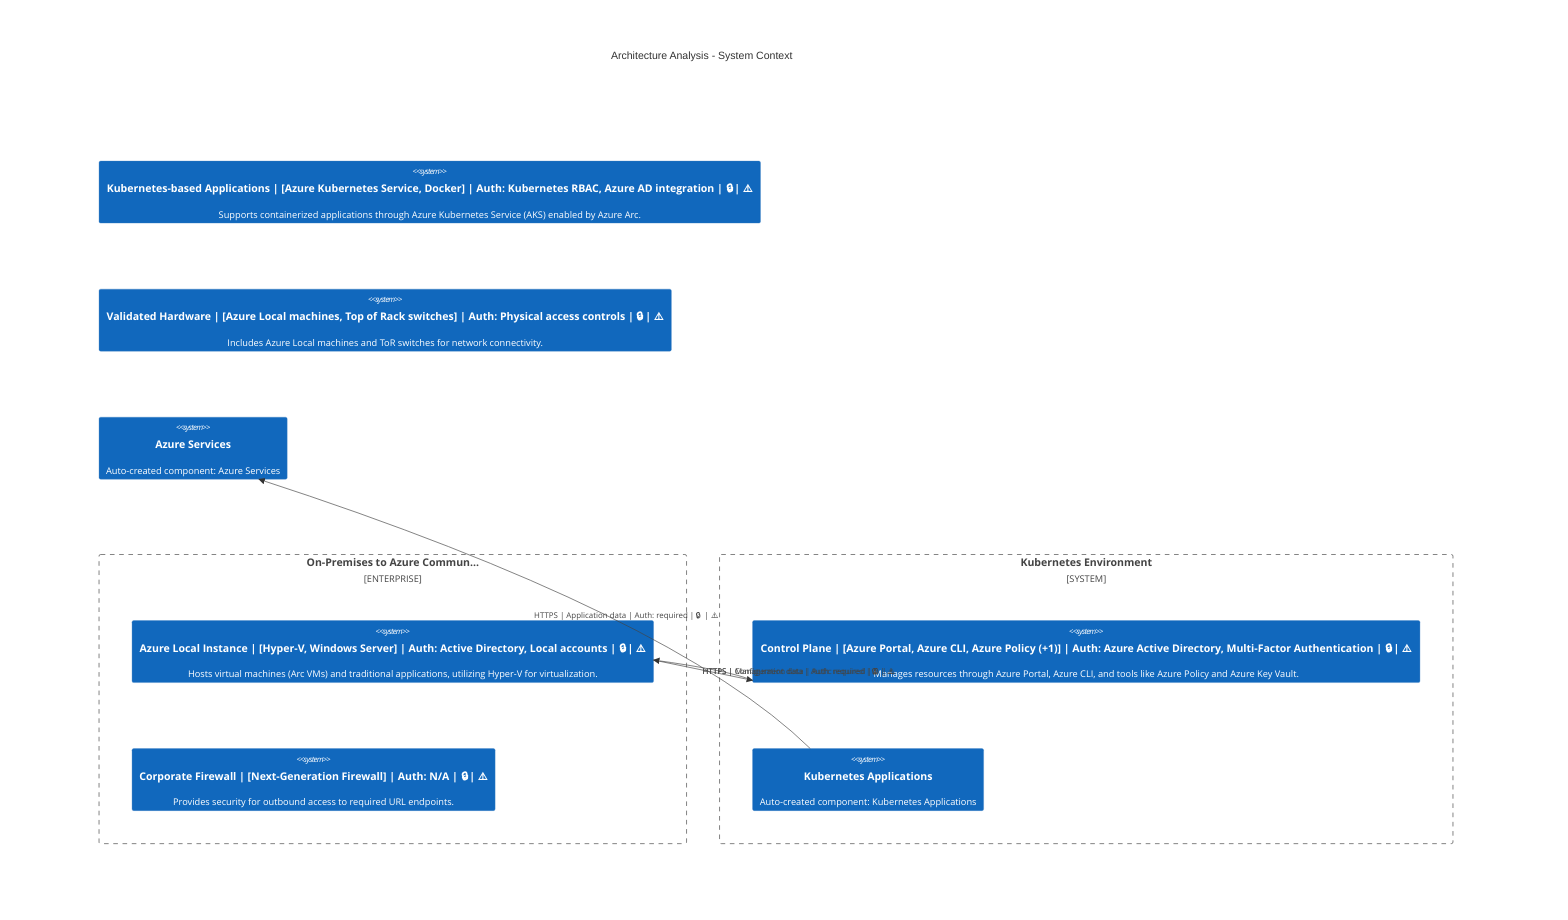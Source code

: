 C4Context
    title Architecture Analysis - System Context
    Enterprise_Boundary(tb_On_Premises_to_Azure_Communication, "On-Premises to Azure Commun...") {
        System(Azure_Local_Instance, "Azure Local Instance | [Hyper-V, Windows Server] | Auth: Active Directory, Local accounts | 🔒 | ⚠️", "Hosts virtual machines (Arc VMs) and traditional applications, utilizing Hyper-V for virtualization.")
        System(Control_Plane, "Control Plane | [Azure Portal, Azure CLI, Azure Policy (+1)] | Auth: Azure Active Directory, Multi-Factor Authentication | 🔒 | ⚠️", "Manages resources through Azure Portal, Azure CLI, and tools like Azure Policy and Azure Key Vault.")
        System(Corporate_Firewall, "Corporate Firewall | [Next-Generation Firewall] | Auth: N/A | 🔒 | ⚠️", "Provides security for outbound access to required URL endpoints.")
    }
    System_Boundary(tb_Kubernetes_Environment, "Kubernetes Environment") {
        System(Kubernetes_Applications, "Kubernetes Applications", "Auto-created component: Kubernetes Applications")
        System(Control_Plane, "Control Plane | [Azure Portal, Azure CLI, Azure Policy (+1)] | Auth: Azure Active Directory, Multi-Factor Authentication | 🔒 | ⚠️", "Manages resources through Azure Portal, Azure CLI, and tools like Azure Policy and Azure Key Vault.")
    }
    System(Kubernetes_based_Applications, "Kubernetes-based Applications | [Azure Kubernetes Service, Docker] | Auth: Kubernetes RBAC, Azure AD integration | 🔒 | ⚠️", "Supports containerized applications through Azure Kubernetes Service (AKS) enabled by Azure Arc.")
    System(Validated_Hardware, "Validated Hardware | [Azure Local machines, Top of Rack switches] | Auth: Physical access controls | 🔒 | ⚠️", "Includes Azure Local machines and ToR switches for network connectivity.")
    System(Azure_Services, "Azure Services", "Auto-created component: Azure Services")

    Rel(Azure_Local_Instance, Control_Plane, "HTTPS | Management data | Auth: required | 🔒 | ⚠️")
    Rel(Kubernetes_Applications, Azure_Services, "HTTPS | Application data | Auth: required | 🔒 | ⚠️")
    Rel(Control_Plane, Azure_Local_Instance, "HTTPS | Configuration data | Auth: required | 🔒 | ⚠️")